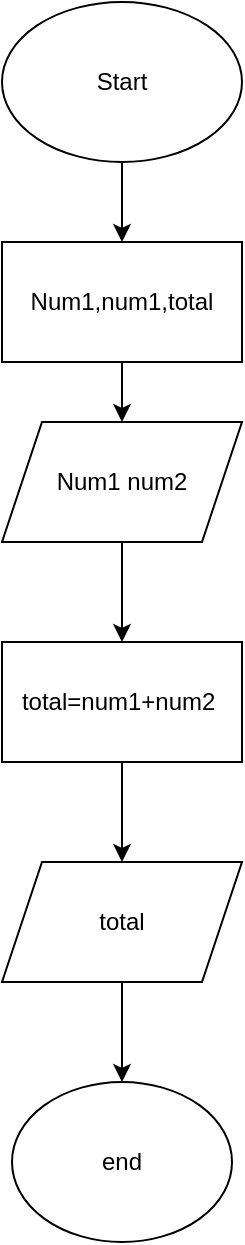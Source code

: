 <mxfile version="24.8.6">
  <diagram id="C5RBs43oDa-KdzZeNtuy" name="Page-1">
    <mxGraphModel dx="1150" dy="490" grid="1" gridSize="10" guides="1" tooltips="1" connect="1" arrows="1" fold="1" page="1" pageScale="1" pageWidth="827" pageHeight="1169" math="0" shadow="0">
      <root>
        <mxCell id="WIyWlLk6GJQsqaUBKTNV-0" />
        <mxCell id="WIyWlLk6GJQsqaUBKTNV-1" parent="WIyWlLk6GJQsqaUBKTNV-0" />
        <mxCell id="8wUI-uTfeRPixrJUbtAr-2" value="" style="edgeStyle=orthogonalEdgeStyle;rounded=0;orthogonalLoop=1;jettySize=auto;html=1;" edge="1" parent="WIyWlLk6GJQsqaUBKTNV-1" source="8wUI-uTfeRPixrJUbtAr-0" target="8wUI-uTfeRPixrJUbtAr-1">
          <mxGeometry relative="1" as="geometry" />
        </mxCell>
        <mxCell id="8wUI-uTfeRPixrJUbtAr-0" value="&lt;font style=&quot;vertical-align: inherit;&quot;&gt;&lt;font style=&quot;vertical-align: inherit;&quot;&gt;Start&lt;/font&gt;&lt;/font&gt;" style="ellipse;whiteSpace=wrap;html=1;" vertex="1" parent="WIyWlLk6GJQsqaUBKTNV-1">
          <mxGeometry x="240" y="60" width="120" height="80" as="geometry" />
        </mxCell>
        <mxCell id="8wUI-uTfeRPixrJUbtAr-4" value="" style="edgeStyle=orthogonalEdgeStyle;rounded=0;orthogonalLoop=1;jettySize=auto;html=1;" edge="1" parent="WIyWlLk6GJQsqaUBKTNV-1" source="8wUI-uTfeRPixrJUbtAr-1" target="8wUI-uTfeRPixrJUbtAr-3">
          <mxGeometry relative="1" as="geometry" />
        </mxCell>
        <mxCell id="8wUI-uTfeRPixrJUbtAr-1" value="&lt;font style=&quot;vertical-align: inherit;&quot;&gt;&lt;font style=&quot;vertical-align: inherit;&quot;&gt;Num1,num1,total&lt;/font&gt;&lt;/font&gt;" style="whiteSpace=wrap;html=1;" vertex="1" parent="WIyWlLk6GJQsqaUBKTNV-1">
          <mxGeometry x="240" y="180" width="120" height="60" as="geometry" />
        </mxCell>
        <mxCell id="8wUI-uTfeRPixrJUbtAr-6" value="" style="edgeStyle=orthogonalEdgeStyle;rounded=0;orthogonalLoop=1;jettySize=auto;html=1;" edge="1" parent="WIyWlLk6GJQsqaUBKTNV-1" source="8wUI-uTfeRPixrJUbtAr-3" target="8wUI-uTfeRPixrJUbtAr-5">
          <mxGeometry relative="1" as="geometry" />
        </mxCell>
        <mxCell id="8wUI-uTfeRPixrJUbtAr-3" value="&lt;font style=&quot;vertical-align: inherit;&quot;&gt;&lt;font style=&quot;vertical-align: inherit;&quot;&gt;Num1 num2&lt;/font&gt;&lt;/font&gt;" style="shape=parallelogram;perimeter=parallelogramPerimeter;whiteSpace=wrap;html=1;fixedSize=1;" vertex="1" parent="WIyWlLk6GJQsqaUBKTNV-1">
          <mxGeometry x="240" y="270" width="120" height="60" as="geometry" />
        </mxCell>
        <mxCell id="8wUI-uTfeRPixrJUbtAr-8" value="" style="edgeStyle=orthogonalEdgeStyle;rounded=0;orthogonalLoop=1;jettySize=auto;html=1;" edge="1" parent="WIyWlLk6GJQsqaUBKTNV-1" source="8wUI-uTfeRPixrJUbtAr-5" target="8wUI-uTfeRPixrJUbtAr-7">
          <mxGeometry relative="1" as="geometry" />
        </mxCell>
        <mxCell id="8wUI-uTfeRPixrJUbtAr-5" value="&lt;font style=&quot;vertical-align: inherit;&quot;&gt;&lt;font style=&quot;vertical-align: inherit;&quot;&gt;total=num1+num2&amp;nbsp;&lt;/font&gt;&lt;/font&gt;" style="whiteSpace=wrap;html=1;" vertex="1" parent="WIyWlLk6GJQsqaUBKTNV-1">
          <mxGeometry x="240" y="380" width="120" height="60" as="geometry" />
        </mxCell>
        <mxCell id="8wUI-uTfeRPixrJUbtAr-10" value="" style="edgeStyle=orthogonalEdgeStyle;rounded=0;orthogonalLoop=1;jettySize=auto;html=1;" edge="1" parent="WIyWlLk6GJQsqaUBKTNV-1" source="8wUI-uTfeRPixrJUbtAr-7" target="8wUI-uTfeRPixrJUbtAr-9">
          <mxGeometry relative="1" as="geometry" />
        </mxCell>
        <mxCell id="8wUI-uTfeRPixrJUbtAr-7" value="&lt;font style=&quot;vertical-align: inherit;&quot;&gt;&lt;font style=&quot;vertical-align: inherit;&quot;&gt;total&lt;/font&gt;&lt;/font&gt;" style="shape=parallelogram;perimeter=parallelogramPerimeter;whiteSpace=wrap;html=1;fixedSize=1;" vertex="1" parent="WIyWlLk6GJQsqaUBKTNV-1">
          <mxGeometry x="240" y="490" width="120" height="60" as="geometry" />
        </mxCell>
        <mxCell id="8wUI-uTfeRPixrJUbtAr-9" value="&lt;font style=&quot;vertical-align: inherit;&quot;&gt;&lt;font style=&quot;vertical-align: inherit;&quot;&gt;end&lt;/font&gt;&lt;/font&gt;" style="ellipse;whiteSpace=wrap;html=1;" vertex="1" parent="WIyWlLk6GJQsqaUBKTNV-1">
          <mxGeometry x="245" y="600" width="110" height="80" as="geometry" />
        </mxCell>
      </root>
    </mxGraphModel>
  </diagram>
</mxfile>

